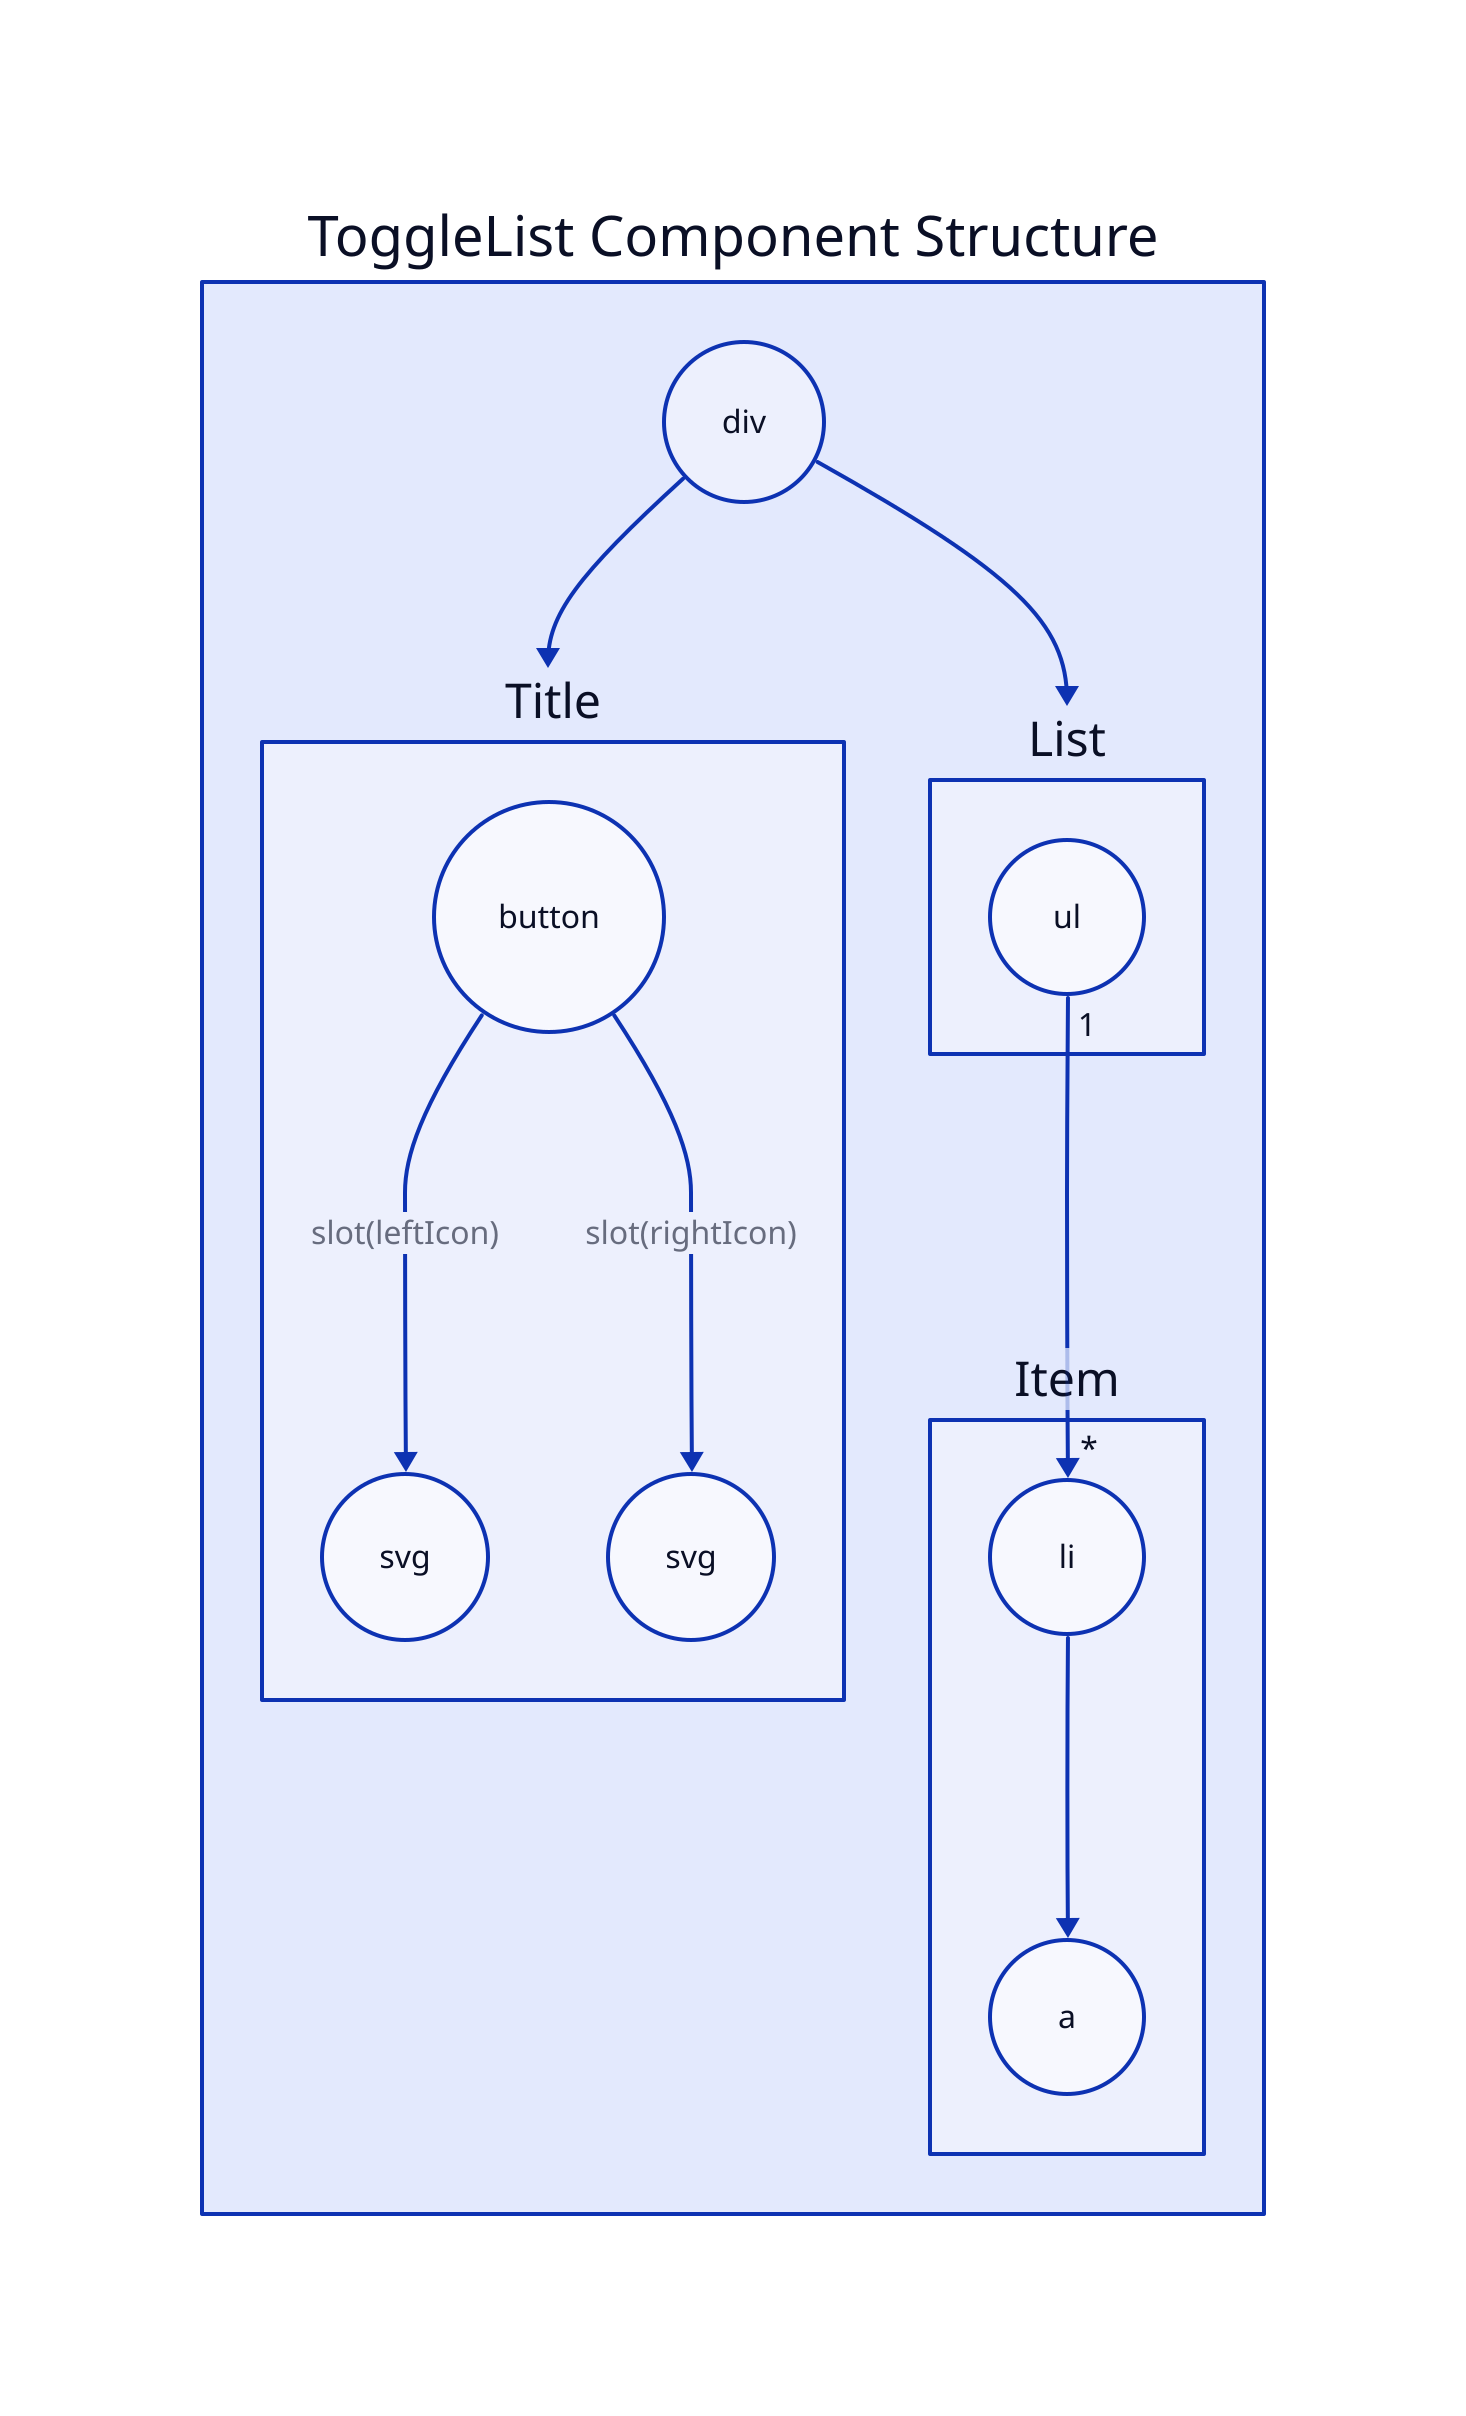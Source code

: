 # Layout Engine: Dagre
DOM: "ToggleList Component Structure" {
  Title: {
    # keys, shapes and labels
    button.shape: circle
    leftIcon: svg
    leftIcon.shape: circle
    rightIcon: svg
    rightIcon.shape: circle
    # connections
    button -> leftIcon: slot(leftIcon)
    button -> rightIcon: slot(rightIcon)
  }

  List: {
    list.shape: circle
    list: ul
  }

  Item: {
    # keys, shapes and labels
    li.shape: circle
    item: a
    item.shape: circle
    # connections
    li -> item
    _.List.list -> li: {
      source-arrowhead: 1
      target-arrowhead: *
    }
  }

  # connections
  div.shape: circle
  div -> Title
  div -> List
}
